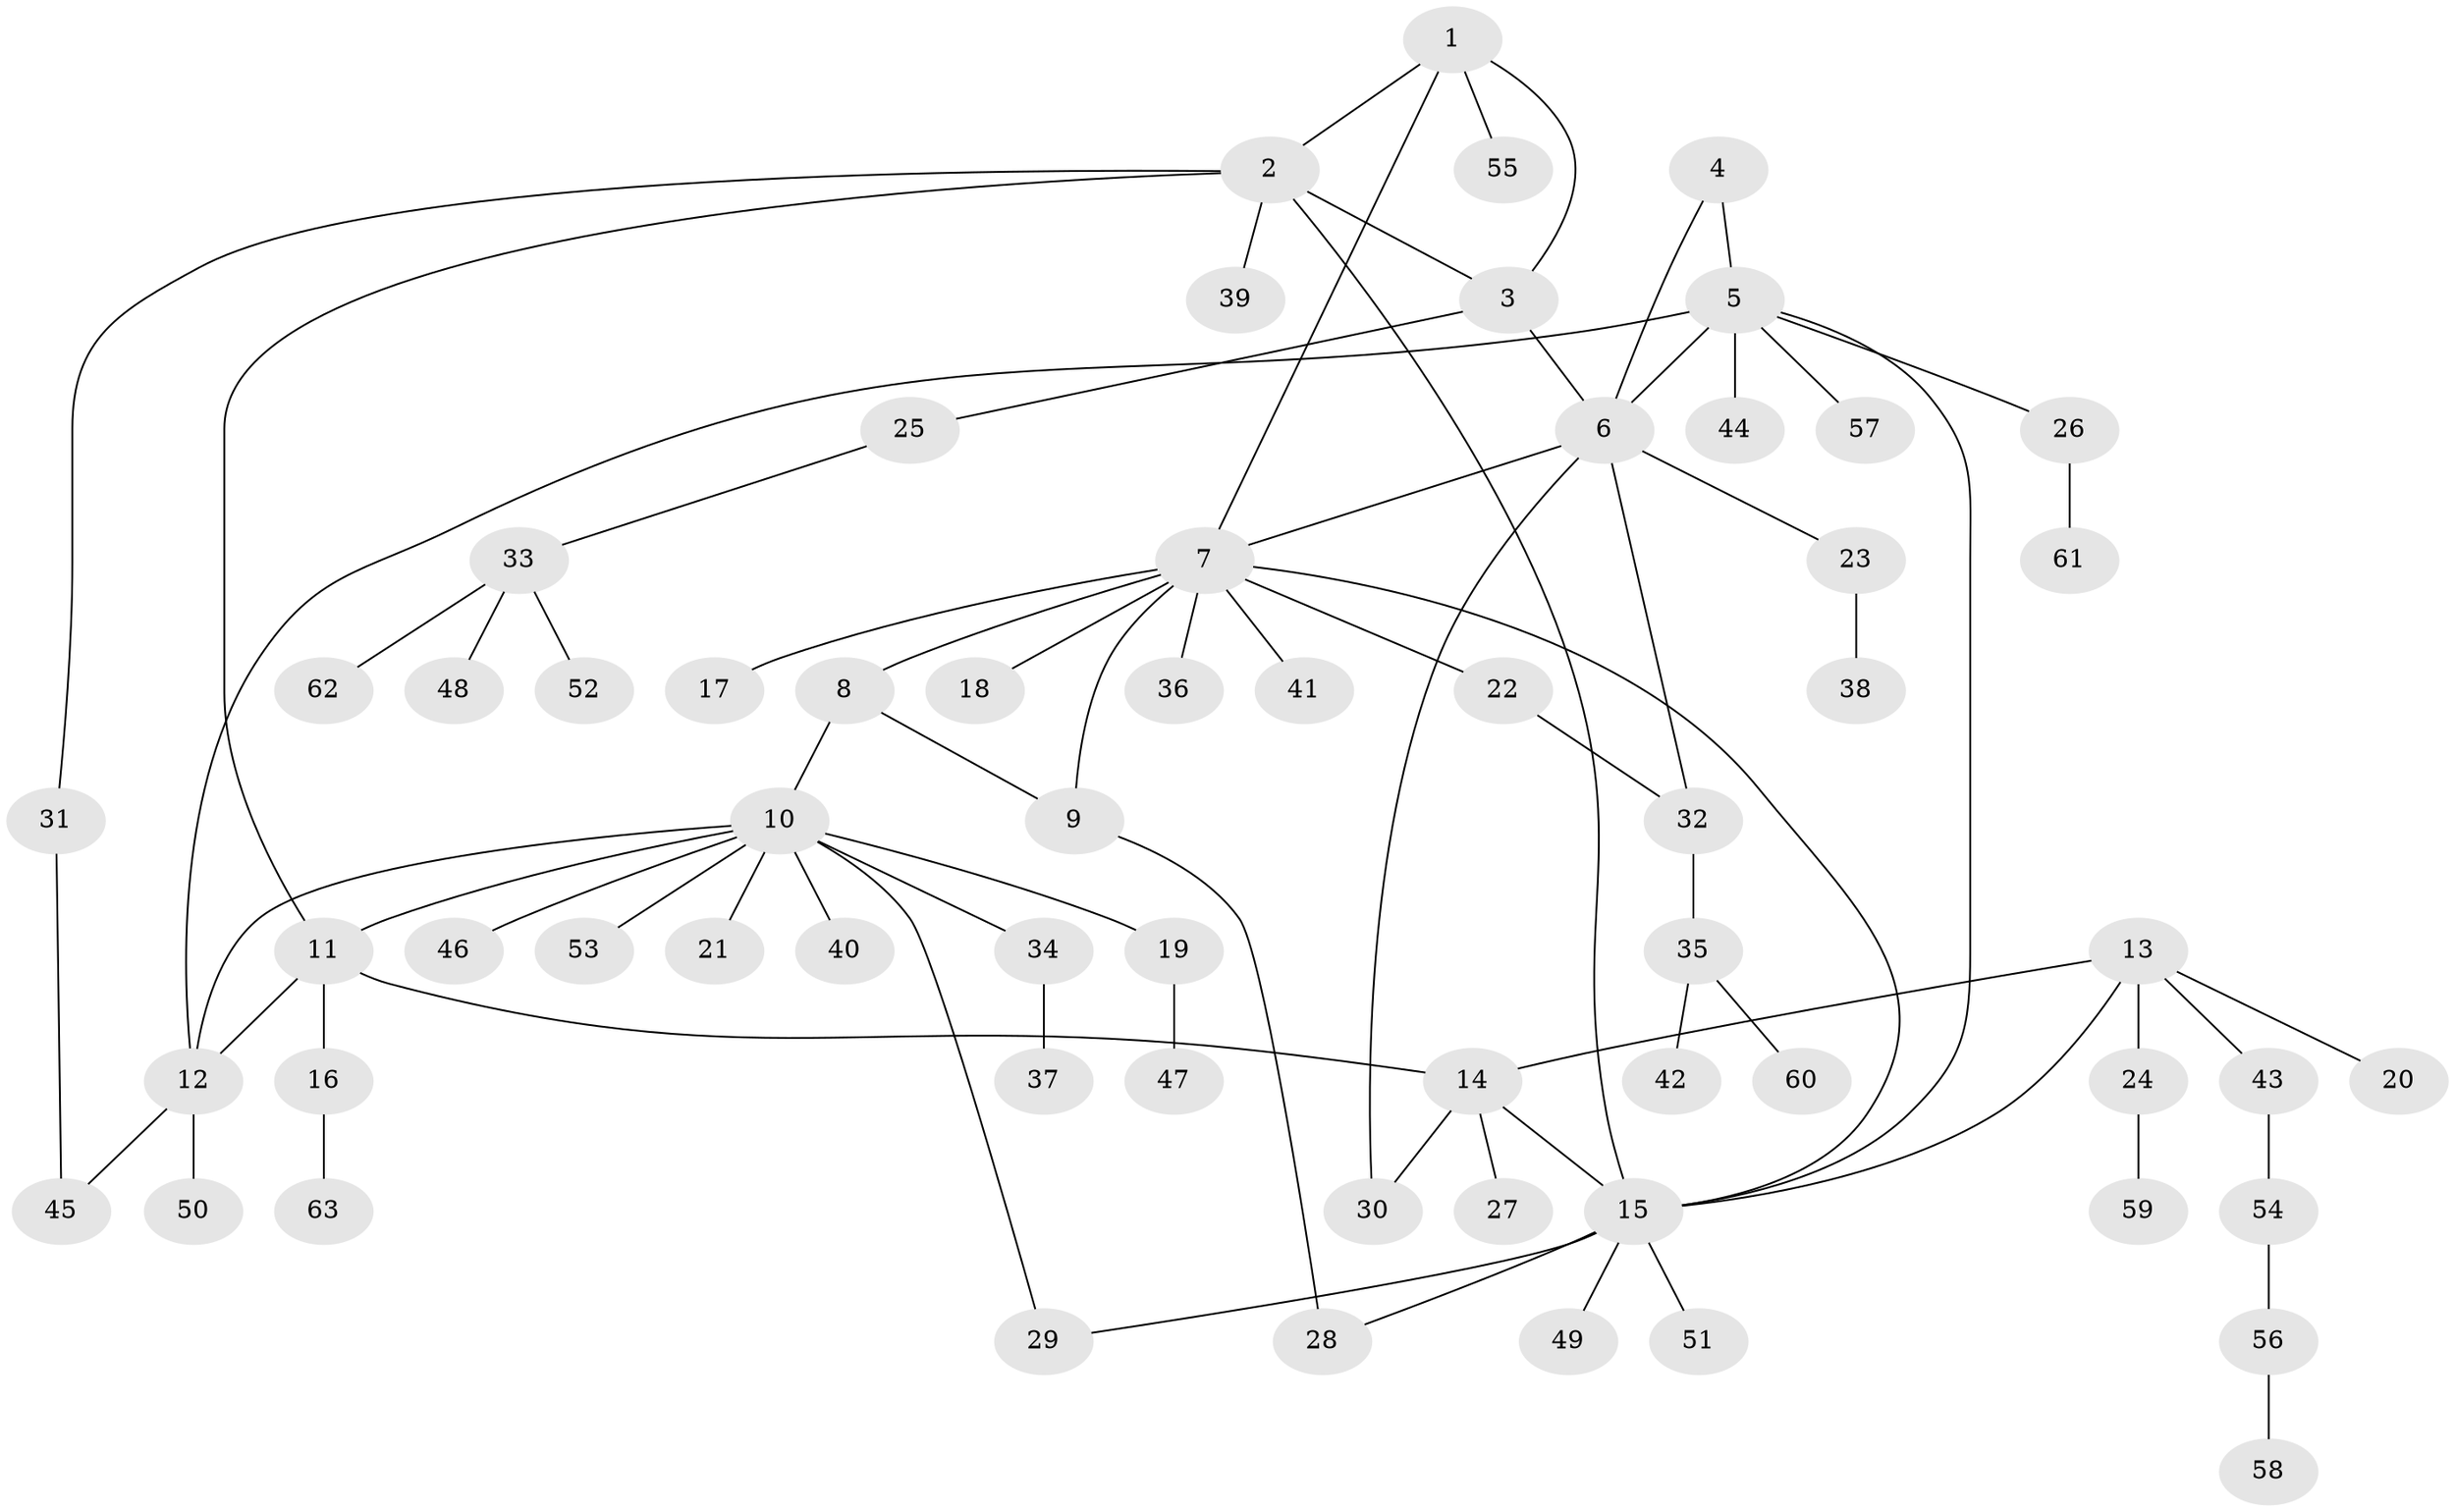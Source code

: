 // coarse degree distribution, {5: 0.022727272727272728, 6: 0.06818181818181818, 8: 0.045454545454545456, 3: 0.022727272727272728, 9: 0.022727272727272728, 7: 0.022727272727272728, 1: 0.5909090909090909, 2: 0.18181818181818182, 4: 0.022727272727272728}
// Generated by graph-tools (version 1.1) at 2025/57/03/04/25 21:57:37]
// undirected, 63 vertices, 78 edges
graph export_dot {
graph [start="1"]
  node [color=gray90,style=filled];
  1;
  2;
  3;
  4;
  5;
  6;
  7;
  8;
  9;
  10;
  11;
  12;
  13;
  14;
  15;
  16;
  17;
  18;
  19;
  20;
  21;
  22;
  23;
  24;
  25;
  26;
  27;
  28;
  29;
  30;
  31;
  32;
  33;
  34;
  35;
  36;
  37;
  38;
  39;
  40;
  41;
  42;
  43;
  44;
  45;
  46;
  47;
  48;
  49;
  50;
  51;
  52;
  53;
  54;
  55;
  56;
  57;
  58;
  59;
  60;
  61;
  62;
  63;
  1 -- 2;
  1 -- 3;
  1 -- 7;
  1 -- 55;
  2 -- 3;
  2 -- 11;
  2 -- 15;
  2 -- 31;
  2 -- 39;
  3 -- 6;
  3 -- 25;
  4 -- 5;
  4 -- 6;
  5 -- 6;
  5 -- 12;
  5 -- 15;
  5 -- 26;
  5 -- 44;
  5 -- 57;
  6 -- 7;
  6 -- 23;
  6 -- 30;
  6 -- 32;
  7 -- 8;
  7 -- 9;
  7 -- 15;
  7 -- 17;
  7 -- 18;
  7 -- 22;
  7 -- 36;
  7 -- 41;
  8 -- 9;
  8 -- 10;
  9 -- 28;
  10 -- 11;
  10 -- 12;
  10 -- 19;
  10 -- 21;
  10 -- 29;
  10 -- 34;
  10 -- 40;
  10 -- 46;
  10 -- 53;
  11 -- 12;
  11 -- 14;
  11 -- 16;
  12 -- 45;
  12 -- 50;
  13 -- 14;
  13 -- 15;
  13 -- 20;
  13 -- 24;
  13 -- 43;
  14 -- 15;
  14 -- 27;
  14 -- 30;
  15 -- 28;
  15 -- 29;
  15 -- 49;
  15 -- 51;
  16 -- 63;
  19 -- 47;
  22 -- 32;
  23 -- 38;
  24 -- 59;
  25 -- 33;
  26 -- 61;
  31 -- 45;
  32 -- 35;
  33 -- 48;
  33 -- 52;
  33 -- 62;
  34 -- 37;
  35 -- 42;
  35 -- 60;
  43 -- 54;
  54 -- 56;
  56 -- 58;
}
